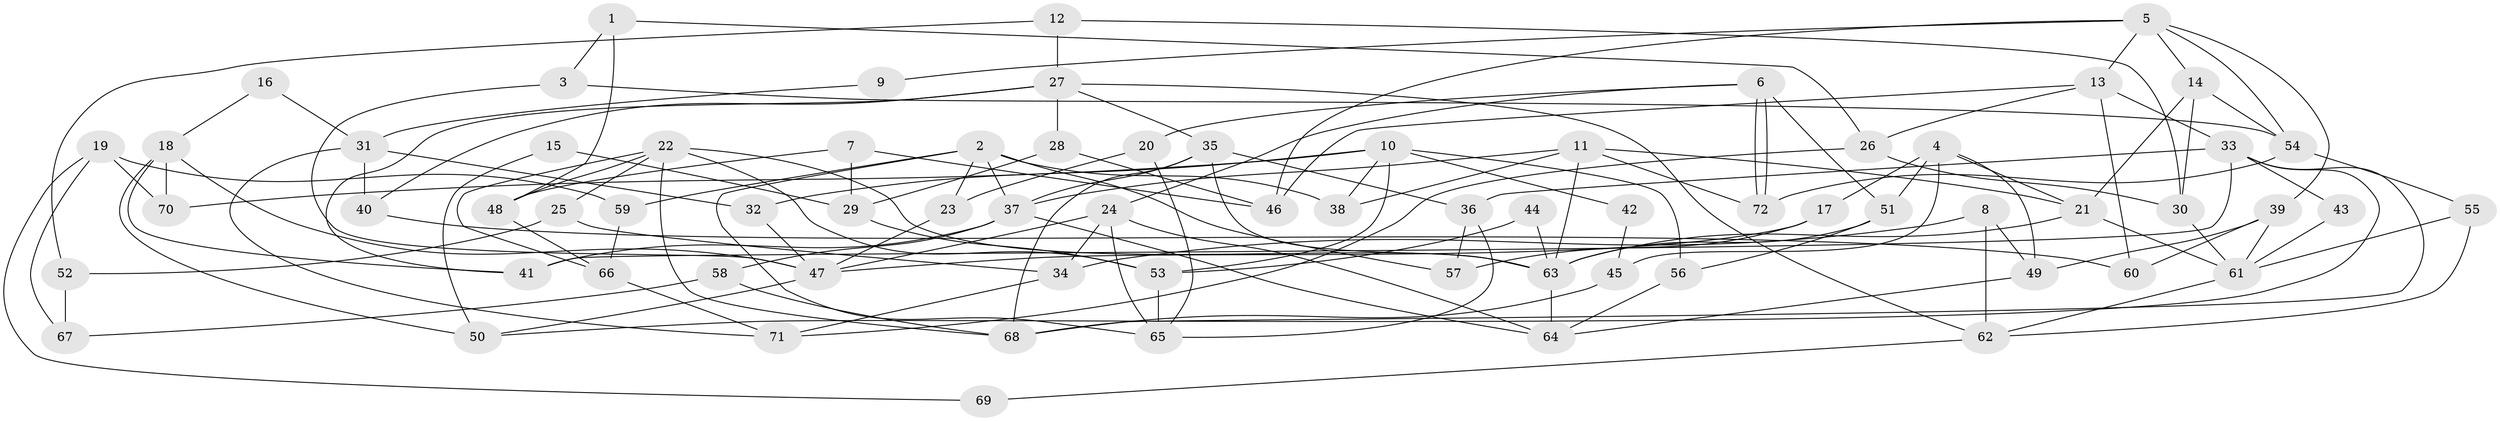 // coarse degree distribution, {5: 0.21739130434782608, 7: 0.13043478260869565, 3: 0.2391304347826087, 6: 0.08695652173913043, 4: 0.17391304347826086, 9: 0.021739130434782608, 8: 0.06521739130434782, 2: 0.06521739130434782}
// Generated by graph-tools (version 1.1) at 2025/41/03/06/25 10:41:53]
// undirected, 72 vertices, 144 edges
graph export_dot {
graph [start="1"]
  node [color=gray90,style=filled];
  1;
  2;
  3;
  4;
  5;
  6;
  7;
  8;
  9;
  10;
  11;
  12;
  13;
  14;
  15;
  16;
  17;
  18;
  19;
  20;
  21;
  22;
  23;
  24;
  25;
  26;
  27;
  28;
  29;
  30;
  31;
  32;
  33;
  34;
  35;
  36;
  37;
  38;
  39;
  40;
  41;
  42;
  43;
  44;
  45;
  46;
  47;
  48;
  49;
  50;
  51;
  52;
  53;
  54;
  55;
  56;
  57;
  58;
  59;
  60;
  61;
  62;
  63;
  64;
  65;
  66;
  67;
  68;
  69;
  70;
  71;
  72;
  1 -- 26;
  1 -- 48;
  1 -- 3;
  2 -- 37;
  2 -- 65;
  2 -- 23;
  2 -- 38;
  2 -- 57;
  2 -- 59;
  3 -- 47;
  3 -- 54;
  4 -- 51;
  4 -- 17;
  4 -- 21;
  4 -- 45;
  4 -- 49;
  5 -- 14;
  5 -- 54;
  5 -- 9;
  5 -- 13;
  5 -- 39;
  5 -- 46;
  6 -- 72;
  6 -- 72;
  6 -- 24;
  6 -- 20;
  6 -- 51;
  7 -- 48;
  7 -- 46;
  7 -- 29;
  8 -- 49;
  8 -- 34;
  8 -- 62;
  9 -- 31;
  10 -- 53;
  10 -- 38;
  10 -- 32;
  10 -- 42;
  10 -- 56;
  10 -- 70;
  11 -- 63;
  11 -- 21;
  11 -- 37;
  11 -- 38;
  11 -- 72;
  12 -- 27;
  12 -- 30;
  12 -- 52;
  13 -- 33;
  13 -- 26;
  13 -- 46;
  13 -- 60;
  14 -- 54;
  14 -- 21;
  14 -- 30;
  15 -- 50;
  15 -- 29;
  16 -- 18;
  16 -- 31;
  17 -- 47;
  17 -- 57;
  18 -- 47;
  18 -- 50;
  18 -- 41;
  18 -- 70;
  19 -- 59;
  19 -- 70;
  19 -- 67;
  19 -- 69;
  20 -- 65;
  20 -- 23;
  21 -- 63;
  21 -- 61;
  22 -- 63;
  22 -- 68;
  22 -- 25;
  22 -- 48;
  22 -- 53;
  22 -- 66;
  23 -- 47;
  24 -- 64;
  24 -- 34;
  24 -- 47;
  24 -- 65;
  25 -- 52;
  25 -- 34;
  26 -- 30;
  26 -- 71;
  27 -- 62;
  27 -- 41;
  27 -- 28;
  27 -- 35;
  27 -- 40;
  28 -- 46;
  28 -- 29;
  29 -- 53;
  30 -- 61;
  31 -- 40;
  31 -- 32;
  31 -- 71;
  32 -- 47;
  33 -- 36;
  33 -- 41;
  33 -- 43;
  33 -- 50;
  33 -- 68;
  34 -- 71;
  35 -- 63;
  35 -- 36;
  35 -- 37;
  35 -- 68;
  36 -- 65;
  36 -- 57;
  37 -- 41;
  37 -- 58;
  37 -- 64;
  39 -- 61;
  39 -- 49;
  39 -- 60;
  40 -- 60;
  42 -- 45;
  43 -- 61;
  44 -- 53;
  44 -- 63;
  45 -- 68;
  47 -- 50;
  48 -- 66;
  49 -- 64;
  51 -- 56;
  51 -- 63;
  52 -- 67;
  53 -- 65;
  54 -- 72;
  54 -- 55;
  55 -- 62;
  55 -- 61;
  56 -- 64;
  58 -- 68;
  58 -- 67;
  59 -- 66;
  61 -- 62;
  62 -- 69;
  63 -- 64;
  66 -- 71;
}
